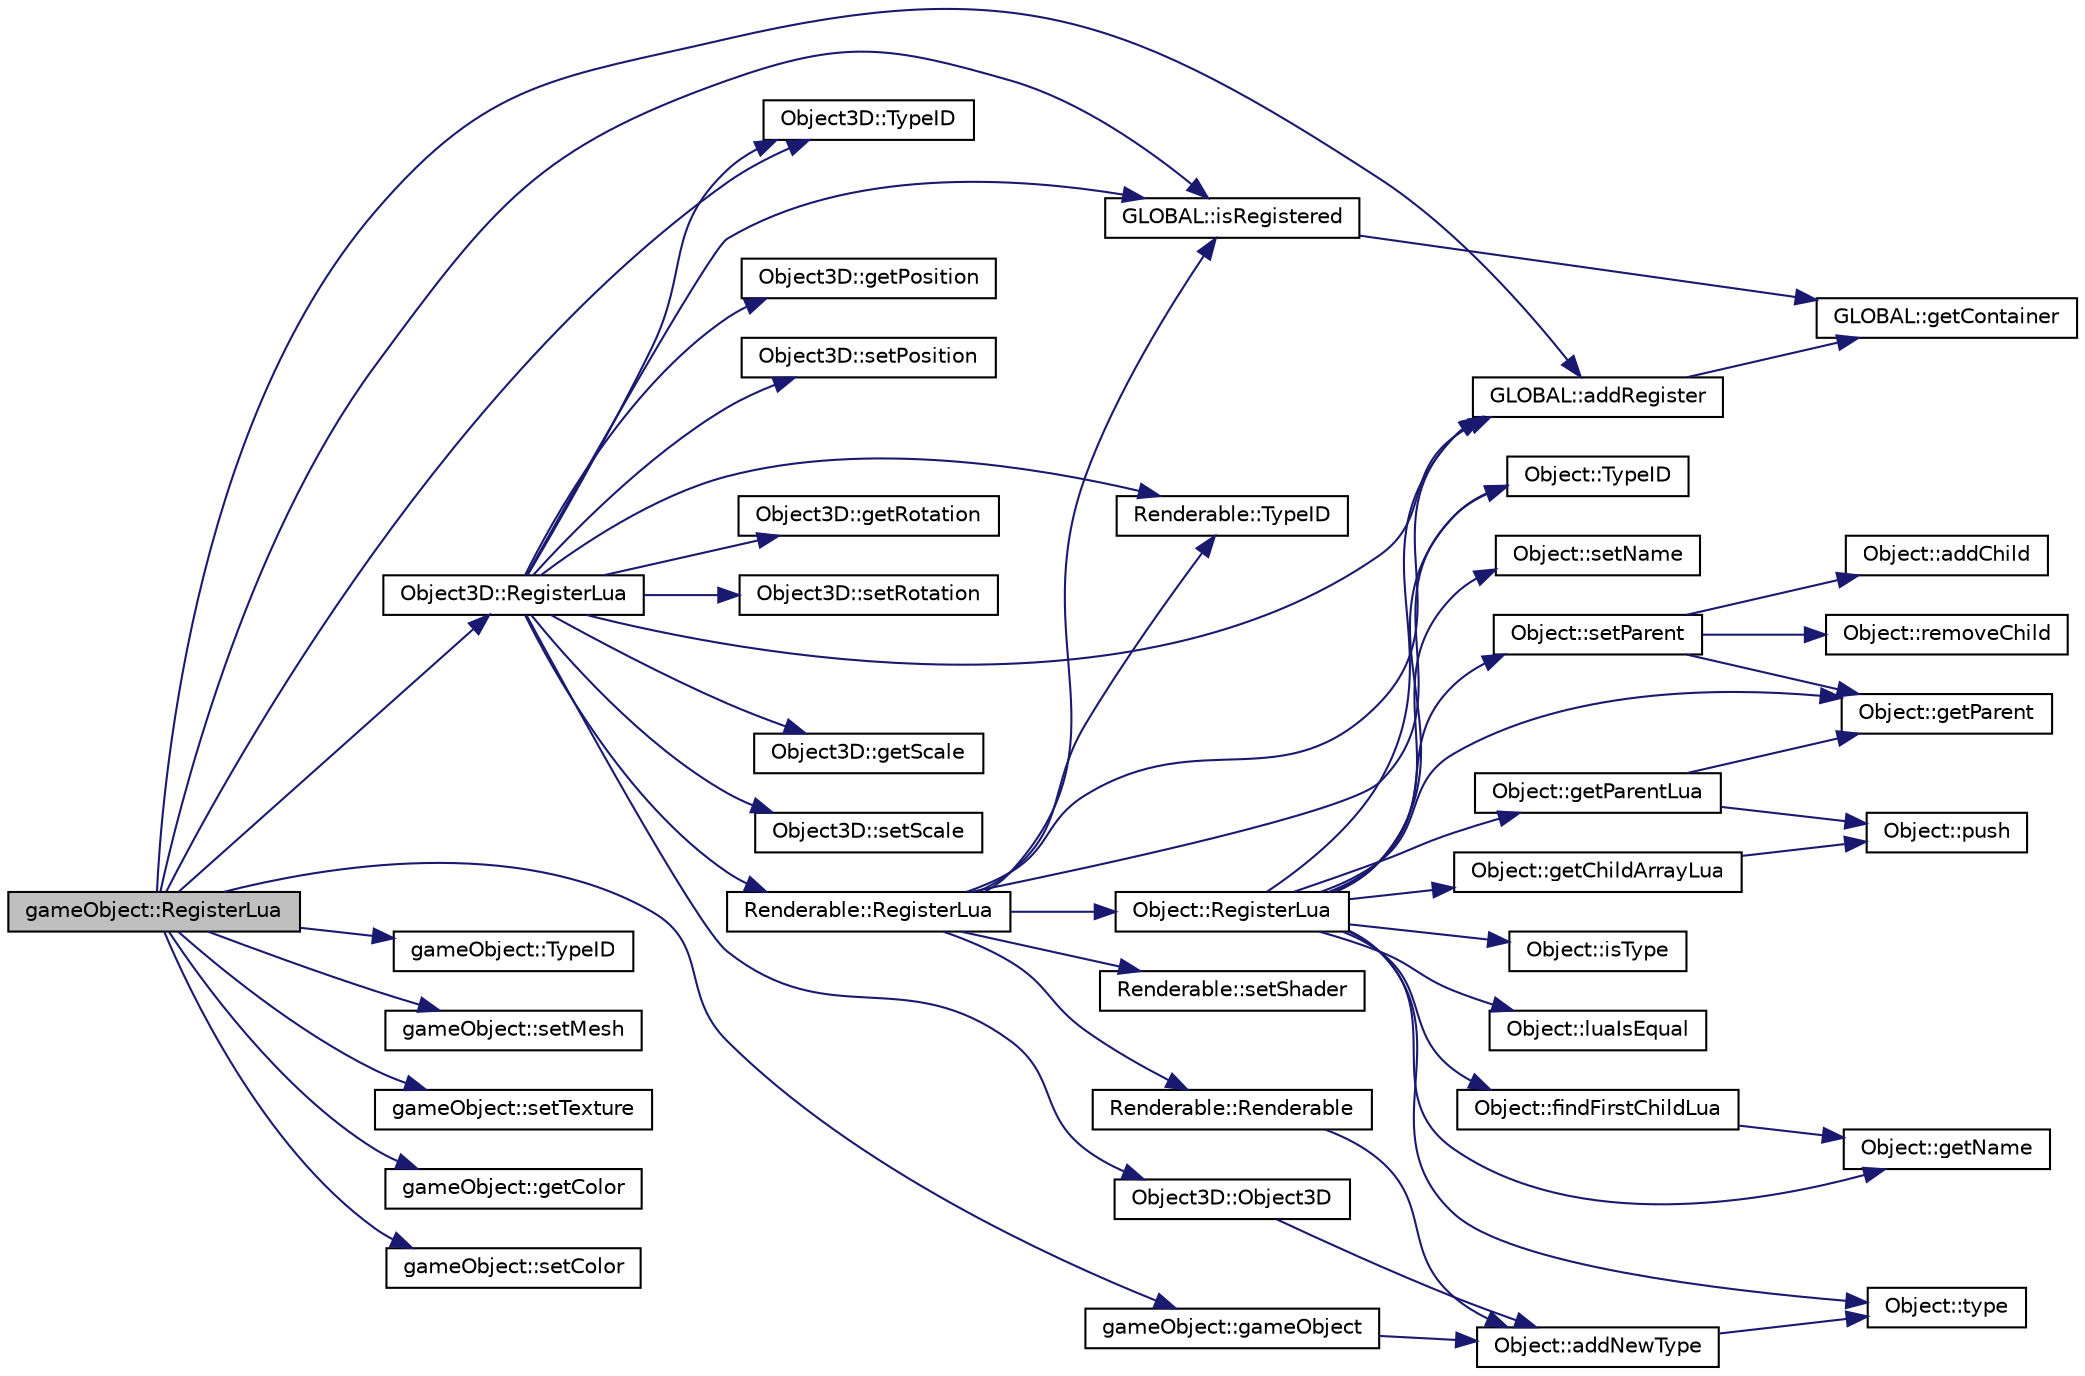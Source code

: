 digraph "gameObject::RegisterLua"
{
  edge [fontname="Helvetica",fontsize="10",labelfontname="Helvetica",labelfontsize="10"];
  node [fontname="Helvetica",fontsize="10",shape=record];
  rankdir="LR";
  Node1 [label="gameObject::RegisterLua",height=0.2,width=0.4,color="black", fillcolor="grey75", style="filled", fontcolor="black"];
  Node1 -> Node2 [color="midnightblue",fontsize="10",style="solid",fontname="Helvetica"];
  Node2 [label="GLOBAL::isRegistered",height=0.2,width=0.4,color="black", fillcolor="white", style="filled",URL="$namespace_g_l_o_b_a_l.html#a2694bc250653b6da682a4536a396298e"];
  Node2 -> Node3 [color="midnightblue",fontsize="10",style="solid",fontname="Helvetica"];
  Node3 [label="GLOBAL::getContainer",height=0.2,width=0.4,color="black", fillcolor="white", style="filled",URL="$namespace_g_l_o_b_a_l.html#a48421068f5a2961b446e71f3dba107e1"];
  Node1 -> Node4 [color="midnightblue",fontsize="10",style="solid",fontname="Helvetica"];
  Node4 [label="Object3D::TypeID",height=0.2,width=0.4,color="black", fillcolor="white", style="filled",URL="$class_object3_d.html#ab02e3662bcf92afc53d2faff19aa1e74"];
  Node1 -> Node5 [color="midnightblue",fontsize="10",style="solid",fontname="Helvetica"];
  Node5 [label="Object3D::RegisterLua",height=0.2,width=0.4,color="black", fillcolor="white", style="filled",URL="$class_object3_d.html#a1bfe6677dd3cc6837b0216ade6f5d994"];
  Node5 -> Node2 [color="midnightblue",fontsize="10",style="solid",fontname="Helvetica"];
  Node5 -> Node6 [color="midnightblue",fontsize="10",style="solid",fontname="Helvetica"];
  Node6 [label="Renderable::TypeID",height=0.2,width=0.4,color="black", fillcolor="white", style="filled",URL="$class_renderable.html#a06154a610172db7c405e6e5950c7d72c"];
  Node5 -> Node7 [color="midnightblue",fontsize="10",style="solid",fontname="Helvetica"];
  Node7 [label="Renderable::RegisterLua",height=0.2,width=0.4,color="black", fillcolor="white", style="filled",URL="$class_renderable.html#ad4dc2f8934e00c6b48ac6376c4cd7d86"];
  Node7 -> Node2 [color="midnightblue",fontsize="10",style="solid",fontname="Helvetica"];
  Node7 -> Node8 [color="midnightblue",fontsize="10",style="solid",fontname="Helvetica"];
  Node8 [label="Object::TypeID",height=0.2,width=0.4,color="black", fillcolor="white", style="filled",URL="$class_object.html#adbb5326be3714f3ec41e783350ba9db0"];
  Node7 -> Node9 [color="midnightblue",fontsize="10",style="solid",fontname="Helvetica"];
  Node9 [label="Object::RegisterLua",height=0.2,width=0.4,color="black", fillcolor="white", style="filled",URL="$class_object.html#a928464bf68f63bbfb71e6e9ceb21bbb4"];
  Node9 -> Node10 [color="midnightblue",fontsize="10",style="solid",fontname="Helvetica"];
  Node10 [label="GLOBAL::addRegister",height=0.2,width=0.4,color="black", fillcolor="white", style="filled",URL="$namespace_g_l_o_b_a_l.html#a232ab9edd3a847771c8ab47813a21c14"];
  Node10 -> Node3 [color="midnightblue",fontsize="10",style="solid",fontname="Helvetica"];
  Node9 -> Node8 [color="midnightblue",fontsize="10",style="solid",fontname="Helvetica"];
  Node9 -> Node11 [color="midnightblue",fontsize="10",style="solid",fontname="Helvetica"];
  Node11 [label="Object::getName",height=0.2,width=0.4,color="black", fillcolor="white", style="filled",URL="$class_object.html#a6390f4fca865dc59e3442e9f0fb6bd5e"];
  Node9 -> Node12 [color="midnightblue",fontsize="10",style="solid",fontname="Helvetica"];
  Node12 [label="Object::setName",height=0.2,width=0.4,color="black", fillcolor="white", style="filled",URL="$class_object.html#a741baf738c82a3f9186d7ff1374c3763"];
  Node9 -> Node13 [color="midnightblue",fontsize="10",style="solid",fontname="Helvetica"];
  Node13 [label="Object::getChildArrayLua",height=0.2,width=0.4,color="black", fillcolor="white", style="filled",URL="$class_object.html#a55337766a87d3b86b74f5d96c2ae932d"];
  Node13 -> Node14 [color="midnightblue",fontsize="10",style="solid",fontname="Helvetica"];
  Node14 [label="Object::push",height=0.2,width=0.4,color="black", fillcolor="white", style="filled",URL="$class_object.html#a0e9a540d7260cb67a9f96a1244873fba"];
  Node9 -> Node15 [color="midnightblue",fontsize="10",style="solid",fontname="Helvetica"];
  Node15 [label="Object::getParent",height=0.2,width=0.4,color="black", fillcolor="white", style="filled",URL="$class_object.html#adf49dfc9ded6c7b527c40518bf8e7565"];
  Node9 -> Node16 [color="midnightblue",fontsize="10",style="solid",fontname="Helvetica"];
  Node16 [label="Object::setParent",height=0.2,width=0.4,color="black", fillcolor="white", style="filled",URL="$class_object.html#ac9bc4638b6bbf57b9421f58f87d1c5ac"];
  Node16 -> Node15 [color="midnightblue",fontsize="10",style="solid",fontname="Helvetica"];
  Node16 -> Node17 [color="midnightblue",fontsize="10",style="solid",fontname="Helvetica"];
  Node17 [label="Object::removeChild",height=0.2,width=0.4,color="black", fillcolor="white", style="filled",URL="$class_object.html#af10570c0792e70b6a135af53559f9e19"];
  Node16 -> Node18 [color="midnightblue",fontsize="10",style="solid",fontname="Helvetica"];
  Node18 [label="Object::addChild",height=0.2,width=0.4,color="black", fillcolor="white", style="filled",URL="$class_object.html#a599e52a38e2a5e605d4247393f941ab9"];
  Node9 -> Node19 [color="midnightblue",fontsize="10",style="solid",fontname="Helvetica"];
  Node19 [label="Object::getParentLua",height=0.2,width=0.4,color="black", fillcolor="white", style="filled",URL="$class_object.html#adbf055dfca18226397d6d3b9dd9467ef"];
  Node19 -> Node15 [color="midnightblue",fontsize="10",style="solid",fontname="Helvetica"];
  Node19 -> Node14 [color="midnightblue",fontsize="10",style="solid",fontname="Helvetica"];
  Node9 -> Node20 [color="midnightblue",fontsize="10",style="solid",fontname="Helvetica"];
  Node20 [label="Object::findFirstChildLua",height=0.2,width=0.4,color="black", fillcolor="white", style="filled",URL="$class_object.html#ab8d6d59726bd115047f427f23c901231"];
  Node20 -> Node11 [color="midnightblue",fontsize="10",style="solid",fontname="Helvetica"];
  Node9 -> Node21 [color="midnightblue",fontsize="10",style="solid",fontname="Helvetica"];
  Node21 [label="Object::isType",height=0.2,width=0.4,color="black", fillcolor="white", style="filled",URL="$class_object.html#aacbe0d82f8b9da6a614589bfeb107207"];
  Node9 -> Node22 [color="midnightblue",fontsize="10",style="solid",fontname="Helvetica"];
  Node22 [label="Object::luaIsEqual",height=0.2,width=0.4,color="black", fillcolor="white", style="filled",URL="$class_object.html#a1eebbd69a4c920d50cbc1df3e934512f"];
  Node9 -> Node23 [color="midnightblue",fontsize="10",style="solid",fontname="Helvetica"];
  Node23 [label="Object::type",height=0.2,width=0.4,color="black", fillcolor="white", style="filled",URL="$class_object.html#a4433fd7d9d5f2806e9b21a9dda623e51"];
  Node7 -> Node10 [color="midnightblue",fontsize="10",style="solid",fontname="Helvetica"];
  Node7 -> Node6 [color="midnightblue",fontsize="10",style="solid",fontname="Helvetica"];
  Node7 -> Node24 [color="midnightblue",fontsize="10",style="solid",fontname="Helvetica"];
  Node24 [label="Renderable::Renderable",height=0.2,width=0.4,color="black", fillcolor="white", style="filled",URL="$class_renderable.html#a97a0f6efd2a058dfb003e64e63bdb255"];
  Node24 -> Node25 [color="midnightblue",fontsize="10",style="solid",fontname="Helvetica"];
  Node25 [label="Object::addNewType",height=0.2,width=0.4,color="black", fillcolor="white", style="filled",URL="$class_object.html#acb87dc6630fa84f6054249db34cf682d"];
  Node25 -> Node23 [color="midnightblue",fontsize="10",style="solid",fontname="Helvetica"];
  Node7 -> Node26 [color="midnightblue",fontsize="10",style="solid",fontname="Helvetica"];
  Node26 [label="Renderable::setShader",height=0.2,width=0.4,color="black", fillcolor="white", style="filled",URL="$class_renderable.html#aeb1e795d81876a10149387d2496af6c3"];
  Node5 -> Node10 [color="midnightblue",fontsize="10",style="solid",fontname="Helvetica"];
  Node5 -> Node4 [color="midnightblue",fontsize="10",style="solid",fontname="Helvetica"];
  Node5 -> Node27 [color="midnightblue",fontsize="10",style="solid",fontname="Helvetica"];
  Node27 [label="Object3D::Object3D",height=0.2,width=0.4,color="black", fillcolor="white", style="filled",URL="$class_object3_d.html#ae3a1b17fb43ab59f5cf7b0ee21b9120b"];
  Node27 -> Node25 [color="midnightblue",fontsize="10",style="solid",fontname="Helvetica"];
  Node5 -> Node28 [color="midnightblue",fontsize="10",style="solid",fontname="Helvetica"];
  Node28 [label="Object3D::getPosition",height=0.2,width=0.4,color="black", fillcolor="white", style="filled",URL="$class_object3_d.html#a82668b5a99b0719ae976cbd983ba606e"];
  Node5 -> Node29 [color="midnightblue",fontsize="10",style="solid",fontname="Helvetica"];
  Node29 [label="Object3D::setPosition",height=0.2,width=0.4,color="black", fillcolor="white", style="filled",URL="$class_object3_d.html#a7f9968bf16fd461baf8ee3277636e913"];
  Node5 -> Node30 [color="midnightblue",fontsize="10",style="solid",fontname="Helvetica"];
  Node30 [label="Object3D::getRotation",height=0.2,width=0.4,color="black", fillcolor="white", style="filled",URL="$class_object3_d.html#a3b1b9d556999dfdee5c777fd9ad1faa1"];
  Node5 -> Node31 [color="midnightblue",fontsize="10",style="solid",fontname="Helvetica"];
  Node31 [label="Object3D::setRotation",height=0.2,width=0.4,color="black", fillcolor="white", style="filled",URL="$class_object3_d.html#a172caf9c749712f7e1c68396074db01a"];
  Node5 -> Node32 [color="midnightblue",fontsize="10",style="solid",fontname="Helvetica"];
  Node32 [label="Object3D::getScale",height=0.2,width=0.4,color="black", fillcolor="white", style="filled",URL="$class_object3_d.html#a1b6ea1ca5db706c5607c6649e770c416"];
  Node5 -> Node33 [color="midnightblue",fontsize="10",style="solid",fontname="Helvetica"];
  Node33 [label="Object3D::setScale",height=0.2,width=0.4,color="black", fillcolor="white", style="filled",URL="$class_object3_d.html#a3cfdbe3ad17ab1145197cb6473886b08"];
  Node1 -> Node10 [color="midnightblue",fontsize="10",style="solid",fontname="Helvetica"];
  Node1 -> Node34 [color="midnightblue",fontsize="10",style="solid",fontname="Helvetica"];
  Node34 [label="gameObject::TypeID",height=0.2,width=0.4,color="black", fillcolor="white", style="filled",URL="$classgame_object.html#a0ff9653c4e9541b37f42b02eb564a141"];
  Node1 -> Node35 [color="midnightblue",fontsize="10",style="solid",fontname="Helvetica"];
  Node35 [label="gameObject::gameObject",height=0.2,width=0.4,color="black", fillcolor="white", style="filled",URL="$classgame_object.html#af97cc03eff275bd8a0abb58cdbf683c9"];
  Node35 -> Node25 [color="midnightblue",fontsize="10",style="solid",fontname="Helvetica"];
  Node1 -> Node36 [color="midnightblue",fontsize="10",style="solid",fontname="Helvetica"];
  Node36 [label="gameObject::setMesh",height=0.2,width=0.4,color="black", fillcolor="white", style="filled",URL="$classgame_object.html#a9a598a33b90eb1f09b4f5b71f62052ef"];
  Node1 -> Node37 [color="midnightblue",fontsize="10",style="solid",fontname="Helvetica"];
  Node37 [label="gameObject::setTexture",height=0.2,width=0.4,color="black", fillcolor="white", style="filled",URL="$classgame_object.html#ad979df82dd95803224b65d13c0d6971f"];
  Node1 -> Node38 [color="midnightblue",fontsize="10",style="solid",fontname="Helvetica"];
  Node38 [label="gameObject::getColor",height=0.2,width=0.4,color="black", fillcolor="white", style="filled",URL="$classgame_object.html#a86627bcaf6e93be0d19c95f2a3bd7167"];
  Node1 -> Node39 [color="midnightblue",fontsize="10",style="solid",fontname="Helvetica"];
  Node39 [label="gameObject::setColor",height=0.2,width=0.4,color="black", fillcolor="white", style="filled",URL="$classgame_object.html#a6b55f438b06e32967fc3179142e82c7e"];
}
